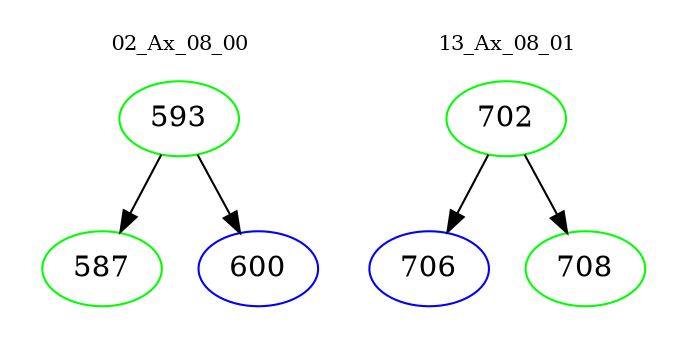 digraph{
subgraph cluster_0 {
color = white
label = "02_Ax_08_00";
fontsize=10;
T0_593 [label="593", color="green"]
T0_593 -> T0_587 [color="black"]
T0_587 [label="587", color="green"]
T0_593 -> T0_600 [color="black"]
T0_600 [label="600", color="blue"]
}
subgraph cluster_1 {
color = white
label = "13_Ax_08_01";
fontsize=10;
T1_702 [label="702", color="green"]
T1_702 -> T1_706 [color="black"]
T1_706 [label="706", color="blue"]
T1_702 -> T1_708 [color="black"]
T1_708 [label="708", color="green"]
}
}
